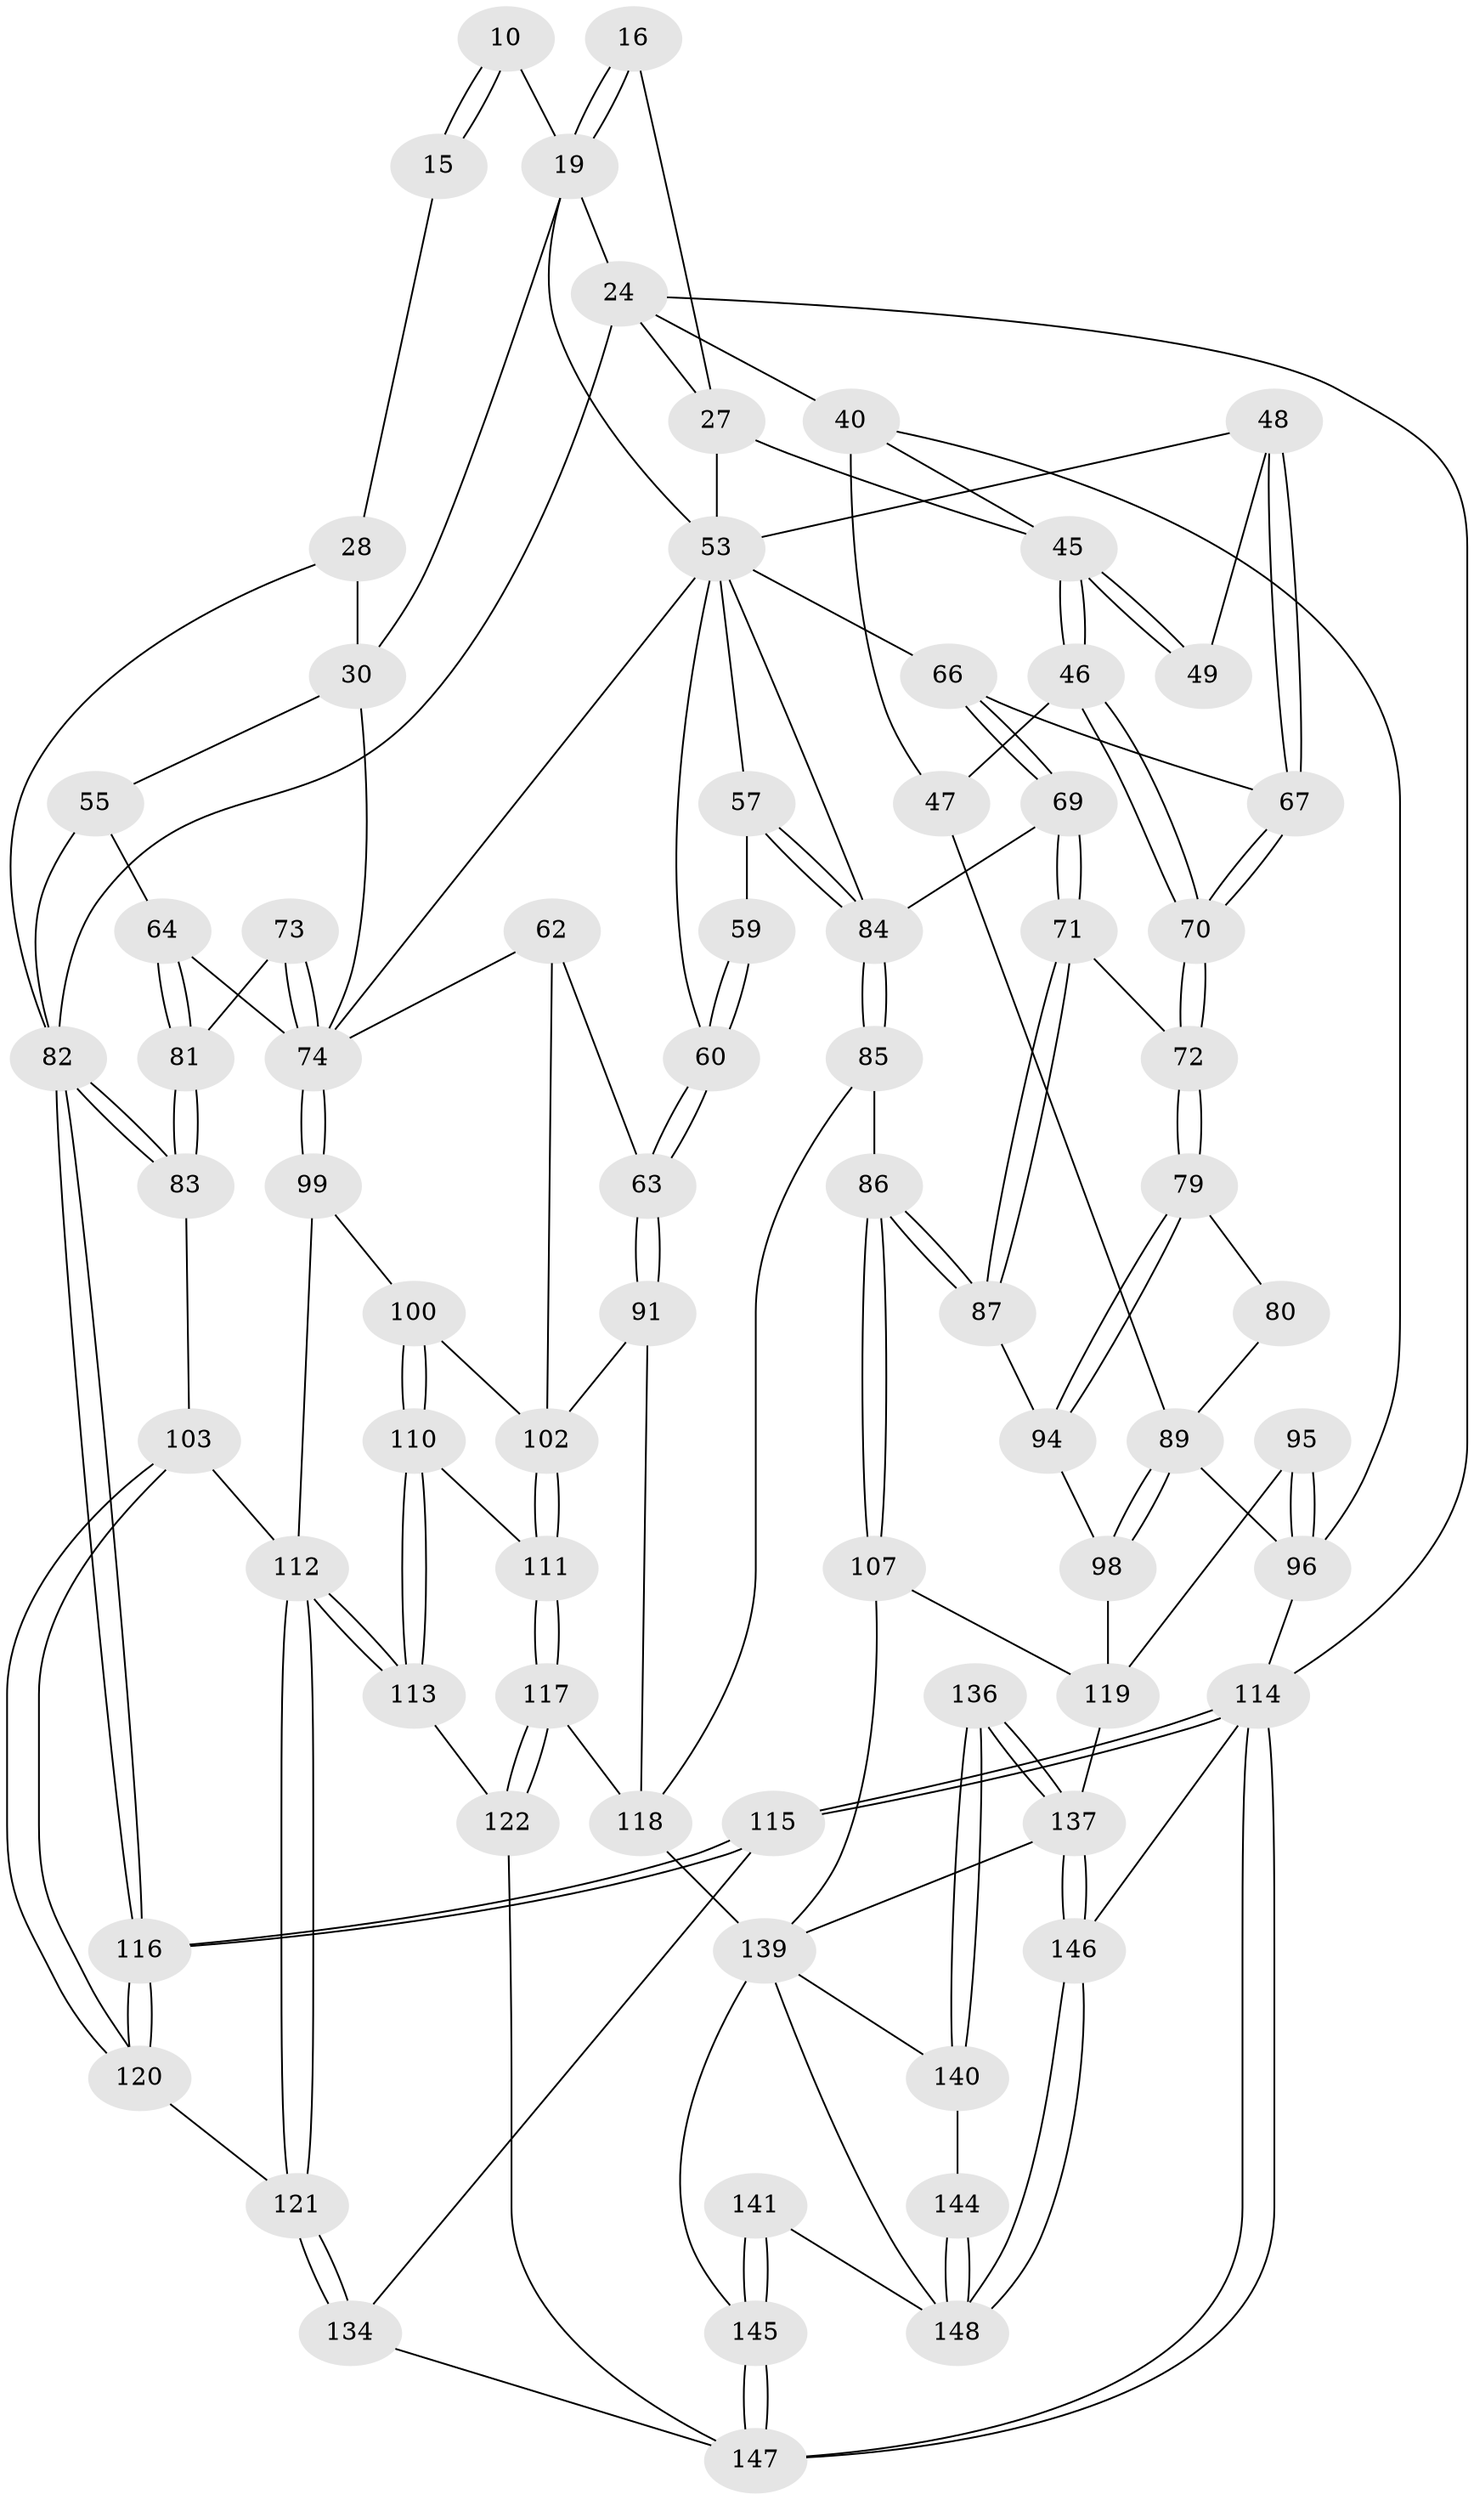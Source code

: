 // original degree distribution, {3: 0.013513513513513514, 4: 0.20945945945945946, 6: 0.19594594594594594, 5: 0.581081081081081}
// Generated by graph-tools (version 1.1) at 2025/02/03/05/25 17:02:48]
// undirected, 74 vertices, 170 edges
graph export_dot {
graph [start="1"]
  node [color=gray90,style=filled];
  10 [pos="+0.8799566967365162+0.04902844450575246"];
  15 [pos="+0.9158419934465816+0.10010264781441926"];
  16 [pos="+0.5733222489650087+0.06628874827954684",super="+8"];
  19 [pos="+0.5926861637244507+0.12981926731681376",super="+18+11"];
  24 [pos="+0+0.0395152432263407",super="+23+6"];
  27 [pos="+0.2478192606085061+0.23622534595336442",super="+22+26"];
  28 [pos="+0.9192527755471092+0.19417421686679456",super="+20+14"];
  30 [pos="+0.7833325826933526+0.32184590647026945",super="+29+21"];
  40 [pos="+0+0.34610921621835006",super="+38+39"];
  45 [pos="+0.1097248720948222+0.38458766750146905",super="+37+36"];
  46 [pos="+0.10627562832376024+0.3871104129619575"];
  47 [pos="+0.10223101677907026+0.38918992891956733"];
  48 [pos="+0.24550142151525853+0.34684961052926067"];
  49 [pos="+0.2391844746668733+0.3420084845471913"];
  53 [pos="+0.48195958281264595+0.33357379969181455",super="+41+32+31+35+44"];
  55 [pos="+1+0.4050753429479019",super="+50"];
  57 [pos="+0.4466525497194997+0.48422566547390994",super="+56"];
  59 [pos="+0.5220634863224386+0.48245757580132176"];
  60 [pos="+0.5818921552292422+0.4975646069601624",super="+51+52"];
  62 [pos="+0.5903934153086116+0.49918223748866936"];
  63 [pos="+0.5854487131480016+0.5001091804631205"];
  64 [pos="+0.9607119421956776+0.4489312208942076"];
  66 [pos="+0.3324839819637885+0.4154420820010117"];
  67 [pos="+0.24854857383386855+0.3555630102484017"];
  69 [pos="+0.32942999990245747+0.47698740999198036"];
  70 [pos="+0.26159389163243324+0.48007136657947347"];
  71 [pos="+0.2851846488444316+0.49185643492679293"];
  72 [pos="+0.2623482367085967+0.4822363903588662"];
  73 [pos="+0.8852133012964061+0.5234355987835672"];
  74 [pos="+0.7527214456994321+0.5434468069588897",super="+65"];
  79 [pos="+0.19224003351037058+0.5209269625372978"];
  80 [pos="+0.17579755836108615+0.5219058574129875"];
  81 [pos="+0.9052745920926117+0.5330090341639679"];
  82 [pos="+1+0.7053363598195024",super="+54+13"];
  83 [pos="+0.9340434554154307+0.5941675666821168"];
  84 [pos="+0.42021381192809404+0.5085686802226516",super="+68+58"];
  85 [pos="+0.407449969223511+0.6600725839879852"];
  86 [pos="+0.40208399131595646+0.6610993753767086"];
  87 [pos="+0.29571595265266376+0.5547620989640971"];
  89 [pos="+0.14318649517625434+0.5650284531572667",super="+88"];
  91 [pos="+0.5638113598478507+0.5794155935317128"];
  94 [pos="+0.23823322054240817+0.5985410852361384"];
  95 [pos="+0+0.7597274659270671"];
  96 [pos="+0+0.8256803799753983",super="+90"];
  98 [pos="+0.1391096388775651+0.6221047243323513",super="+97"];
  99 [pos="+0.7520554570025747+0.5567604893430649"];
  100 [pos="+0.698664172975385+0.6055355988490626"];
  102 [pos="+0.6140138596416638+0.6322737628661637",super="+101"];
  103 [pos="+0.8799184365593649+0.6332395555967193"];
  107 [pos="+0.3040342496310363+0.7184546055426795"];
  110 [pos="+0.6971343292917938+0.6199108829004396"];
  111 [pos="+0.6251488858828795+0.6689065157806293"];
  112 [pos="+0.752677102549326+0.7482480720001102",super="+104"];
  113 [pos="+0.7220357805579055+0.7469285641800382"];
  114 [pos="+1+1",super="+109"];
  115 [pos="+1+0.8250058186111917"];
  116 [pos="+1+0.7570188415754153"];
  117 [pos="+0.6253259767754163+0.6709835281956563"];
  118 [pos="+0.5057728513344689+0.7253826009181554",super="+92+93"];
  119 [pos="+0.17149606473776785+0.7298625545572344",super="+108+105+106"];
  120 [pos="+0.8897345287095167+0.7594610676682624"];
  121 [pos="+0.8116979476482876+0.7985853941881096"];
  122 [pos="+0.7026775398049346+0.751258143436407"];
  134 [pos="+0.8306264980704056+0.9152659029480555"];
  136 [pos="+0.2219678474414611+1"];
  137 [pos="+0.03493200353998911+1",super="+133+132+131"];
  139 [pos="+0.444668017095174+0.8773888775960794",super="+126+123+127"];
  140 [pos="+0.3831189921055633+0.9132193596800237"];
  141 [pos="+0.5473918103483366+1"];
  144 [pos="+0.3937982824289162+0.9333499599536934"];
  145 [pos="+0.5717742912728059+1",super="+129+130+138"];
  146 [pos="+0.03258810387256303+1"];
  147 [pos="+0.7373130362403277+1",super="+135"];
  148 [pos="+0.4850841060919918+1",super="+142+143"];
  10 -- 15;
  10 -- 15;
  10 -- 19 [weight=2];
  15 -- 28 [weight=2];
  16 -- 19 [weight=2];
  16 -- 19;
  16 -- 27 [weight=3];
  19 -- 30;
  19 -- 24;
  19 -- 53;
  24 -- 27 [weight=2];
  24 -- 114 [weight=2];
  24 -- 82;
  24 -- 40 [weight=2];
  27 -- 45;
  27 -- 53 [weight=2];
  28 -- 30 [weight=2];
  28 -- 82;
  30 -- 55;
  30 -- 74;
  40 -- 47;
  40 -- 45;
  40 -- 96;
  45 -- 46;
  45 -- 46;
  45 -- 49 [weight=2];
  45 -- 49;
  46 -- 47;
  46 -- 70;
  46 -- 70;
  47 -- 89;
  48 -- 49;
  48 -- 67;
  48 -- 67;
  48 -- 53;
  53 -- 57;
  53 -- 60 [weight=2];
  53 -- 74;
  53 -- 66;
  53 -- 84;
  55 -- 64;
  55 -- 82 [weight=2];
  57 -- 84 [weight=2];
  57 -- 84;
  57 -- 59;
  59 -- 60 [weight=2];
  59 -- 60;
  60 -- 63;
  60 -- 63;
  62 -- 63;
  62 -- 74;
  62 -- 102;
  63 -- 91;
  63 -- 91;
  64 -- 81;
  64 -- 81;
  64 -- 74;
  66 -- 67;
  66 -- 69;
  66 -- 69;
  67 -- 70;
  67 -- 70;
  69 -- 71;
  69 -- 71;
  69 -- 84;
  70 -- 72;
  70 -- 72;
  71 -- 72;
  71 -- 87;
  71 -- 87;
  72 -- 79;
  72 -- 79;
  73 -- 74 [weight=2];
  73 -- 74;
  73 -- 81;
  74 -- 99;
  74 -- 99;
  79 -- 80;
  79 -- 94;
  79 -- 94;
  80 -- 89 [weight=2];
  81 -- 83;
  81 -- 83;
  82 -- 83;
  82 -- 83;
  82 -- 116;
  82 -- 116;
  83 -- 103;
  84 -- 85;
  84 -- 85;
  85 -- 86;
  85 -- 118;
  86 -- 87;
  86 -- 87;
  86 -- 107;
  86 -- 107;
  87 -- 94;
  89 -- 98;
  89 -- 98;
  89 -- 96 [weight=2];
  91 -- 102;
  91 -- 118;
  94 -- 98;
  95 -- 96 [weight=2];
  95 -- 96;
  95 -- 119;
  96 -- 114;
  98 -- 119 [weight=2];
  99 -- 100;
  99 -- 112;
  100 -- 110;
  100 -- 110;
  100 -- 102;
  102 -- 111;
  102 -- 111;
  103 -- 120;
  103 -- 120;
  103 -- 112;
  107 -- 119;
  107 -- 139;
  110 -- 111;
  110 -- 113;
  110 -- 113;
  111 -- 117;
  111 -- 117;
  112 -- 113;
  112 -- 113;
  112 -- 121;
  112 -- 121;
  113 -- 122;
  114 -- 115;
  114 -- 115;
  114 -- 147;
  114 -- 147;
  114 -- 146;
  115 -- 116;
  115 -- 116;
  115 -- 134;
  116 -- 120;
  116 -- 120;
  117 -- 118;
  117 -- 122;
  117 -- 122;
  118 -- 139 [weight=2];
  119 -- 137 [weight=2];
  120 -- 121;
  121 -- 134;
  121 -- 134;
  122 -- 147;
  134 -- 147;
  136 -- 137 [weight=2];
  136 -- 137;
  136 -- 140;
  136 -- 140;
  137 -- 146;
  137 -- 146;
  137 -- 139;
  139 -- 145 [weight=2];
  139 -- 148;
  139 -- 140;
  140 -- 144;
  141 -- 145 [weight=2];
  141 -- 145;
  141 -- 148;
  144 -- 148 [weight=2];
  144 -- 148;
  145 -- 147 [weight=2];
  145 -- 147;
  146 -- 148;
  146 -- 148;
}
